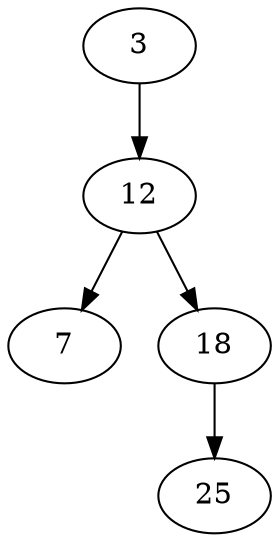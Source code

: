 digraph Arvore {
  3;
  3 -> 12;
  12;
  12 -> 7;
  7;
  12 -> 18;
  18;
  18 -> 25;
  25;
}
